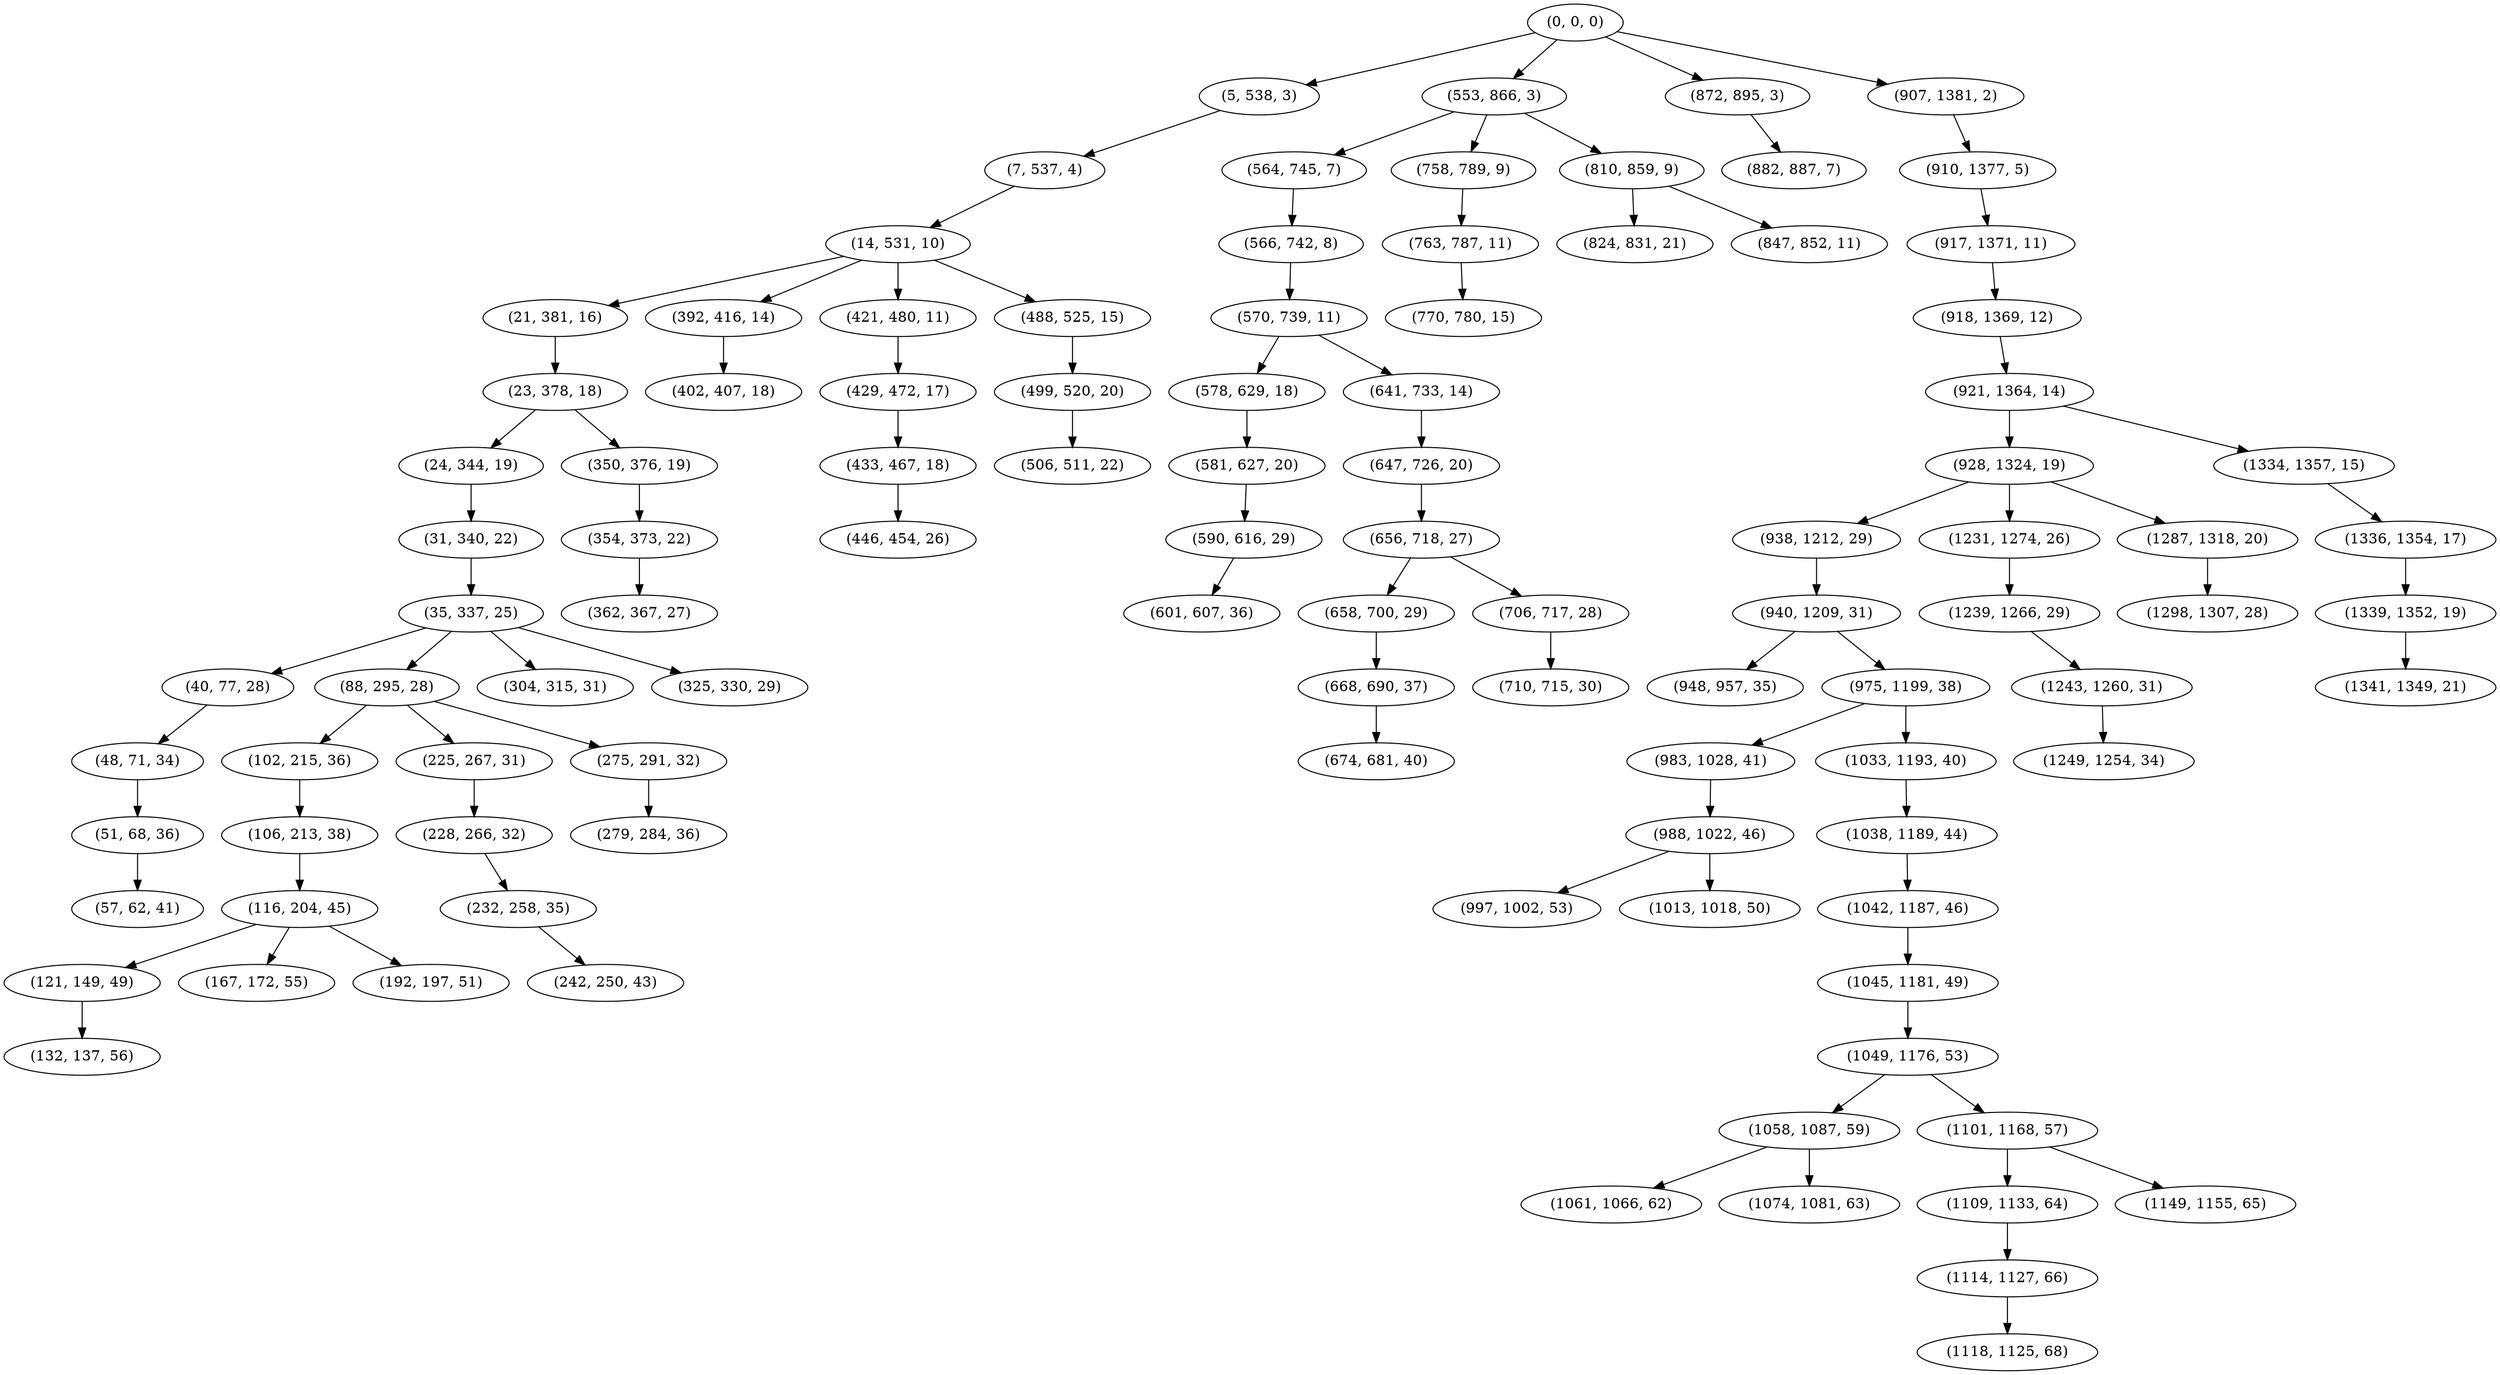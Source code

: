 digraph tree {
    "(0, 0, 0)";
    "(5, 538, 3)";
    "(7, 537, 4)";
    "(14, 531, 10)";
    "(21, 381, 16)";
    "(23, 378, 18)";
    "(24, 344, 19)";
    "(31, 340, 22)";
    "(35, 337, 25)";
    "(40, 77, 28)";
    "(48, 71, 34)";
    "(51, 68, 36)";
    "(57, 62, 41)";
    "(88, 295, 28)";
    "(102, 215, 36)";
    "(106, 213, 38)";
    "(116, 204, 45)";
    "(121, 149, 49)";
    "(132, 137, 56)";
    "(167, 172, 55)";
    "(192, 197, 51)";
    "(225, 267, 31)";
    "(228, 266, 32)";
    "(232, 258, 35)";
    "(242, 250, 43)";
    "(275, 291, 32)";
    "(279, 284, 36)";
    "(304, 315, 31)";
    "(325, 330, 29)";
    "(350, 376, 19)";
    "(354, 373, 22)";
    "(362, 367, 27)";
    "(392, 416, 14)";
    "(402, 407, 18)";
    "(421, 480, 11)";
    "(429, 472, 17)";
    "(433, 467, 18)";
    "(446, 454, 26)";
    "(488, 525, 15)";
    "(499, 520, 20)";
    "(506, 511, 22)";
    "(553, 866, 3)";
    "(564, 745, 7)";
    "(566, 742, 8)";
    "(570, 739, 11)";
    "(578, 629, 18)";
    "(581, 627, 20)";
    "(590, 616, 29)";
    "(601, 607, 36)";
    "(641, 733, 14)";
    "(647, 726, 20)";
    "(656, 718, 27)";
    "(658, 700, 29)";
    "(668, 690, 37)";
    "(674, 681, 40)";
    "(706, 717, 28)";
    "(710, 715, 30)";
    "(758, 789, 9)";
    "(763, 787, 11)";
    "(770, 780, 15)";
    "(810, 859, 9)";
    "(824, 831, 21)";
    "(847, 852, 11)";
    "(872, 895, 3)";
    "(882, 887, 7)";
    "(907, 1381, 2)";
    "(910, 1377, 5)";
    "(917, 1371, 11)";
    "(918, 1369, 12)";
    "(921, 1364, 14)";
    "(928, 1324, 19)";
    "(938, 1212, 29)";
    "(940, 1209, 31)";
    "(948, 957, 35)";
    "(975, 1199, 38)";
    "(983, 1028, 41)";
    "(988, 1022, 46)";
    "(997, 1002, 53)";
    "(1013, 1018, 50)";
    "(1033, 1193, 40)";
    "(1038, 1189, 44)";
    "(1042, 1187, 46)";
    "(1045, 1181, 49)";
    "(1049, 1176, 53)";
    "(1058, 1087, 59)";
    "(1061, 1066, 62)";
    "(1074, 1081, 63)";
    "(1101, 1168, 57)";
    "(1109, 1133, 64)";
    "(1114, 1127, 66)";
    "(1118, 1125, 68)";
    "(1149, 1155, 65)";
    "(1231, 1274, 26)";
    "(1239, 1266, 29)";
    "(1243, 1260, 31)";
    "(1249, 1254, 34)";
    "(1287, 1318, 20)";
    "(1298, 1307, 28)";
    "(1334, 1357, 15)";
    "(1336, 1354, 17)";
    "(1339, 1352, 19)";
    "(1341, 1349, 21)";
    "(0, 0, 0)" -> "(5, 538, 3)";
    "(0, 0, 0)" -> "(553, 866, 3)";
    "(0, 0, 0)" -> "(872, 895, 3)";
    "(0, 0, 0)" -> "(907, 1381, 2)";
    "(5, 538, 3)" -> "(7, 537, 4)";
    "(7, 537, 4)" -> "(14, 531, 10)";
    "(14, 531, 10)" -> "(21, 381, 16)";
    "(14, 531, 10)" -> "(392, 416, 14)";
    "(14, 531, 10)" -> "(421, 480, 11)";
    "(14, 531, 10)" -> "(488, 525, 15)";
    "(21, 381, 16)" -> "(23, 378, 18)";
    "(23, 378, 18)" -> "(24, 344, 19)";
    "(23, 378, 18)" -> "(350, 376, 19)";
    "(24, 344, 19)" -> "(31, 340, 22)";
    "(31, 340, 22)" -> "(35, 337, 25)";
    "(35, 337, 25)" -> "(40, 77, 28)";
    "(35, 337, 25)" -> "(88, 295, 28)";
    "(35, 337, 25)" -> "(304, 315, 31)";
    "(35, 337, 25)" -> "(325, 330, 29)";
    "(40, 77, 28)" -> "(48, 71, 34)";
    "(48, 71, 34)" -> "(51, 68, 36)";
    "(51, 68, 36)" -> "(57, 62, 41)";
    "(88, 295, 28)" -> "(102, 215, 36)";
    "(88, 295, 28)" -> "(225, 267, 31)";
    "(88, 295, 28)" -> "(275, 291, 32)";
    "(102, 215, 36)" -> "(106, 213, 38)";
    "(106, 213, 38)" -> "(116, 204, 45)";
    "(116, 204, 45)" -> "(121, 149, 49)";
    "(116, 204, 45)" -> "(167, 172, 55)";
    "(116, 204, 45)" -> "(192, 197, 51)";
    "(121, 149, 49)" -> "(132, 137, 56)";
    "(225, 267, 31)" -> "(228, 266, 32)";
    "(228, 266, 32)" -> "(232, 258, 35)";
    "(232, 258, 35)" -> "(242, 250, 43)";
    "(275, 291, 32)" -> "(279, 284, 36)";
    "(350, 376, 19)" -> "(354, 373, 22)";
    "(354, 373, 22)" -> "(362, 367, 27)";
    "(392, 416, 14)" -> "(402, 407, 18)";
    "(421, 480, 11)" -> "(429, 472, 17)";
    "(429, 472, 17)" -> "(433, 467, 18)";
    "(433, 467, 18)" -> "(446, 454, 26)";
    "(488, 525, 15)" -> "(499, 520, 20)";
    "(499, 520, 20)" -> "(506, 511, 22)";
    "(553, 866, 3)" -> "(564, 745, 7)";
    "(553, 866, 3)" -> "(758, 789, 9)";
    "(553, 866, 3)" -> "(810, 859, 9)";
    "(564, 745, 7)" -> "(566, 742, 8)";
    "(566, 742, 8)" -> "(570, 739, 11)";
    "(570, 739, 11)" -> "(578, 629, 18)";
    "(570, 739, 11)" -> "(641, 733, 14)";
    "(578, 629, 18)" -> "(581, 627, 20)";
    "(581, 627, 20)" -> "(590, 616, 29)";
    "(590, 616, 29)" -> "(601, 607, 36)";
    "(641, 733, 14)" -> "(647, 726, 20)";
    "(647, 726, 20)" -> "(656, 718, 27)";
    "(656, 718, 27)" -> "(658, 700, 29)";
    "(656, 718, 27)" -> "(706, 717, 28)";
    "(658, 700, 29)" -> "(668, 690, 37)";
    "(668, 690, 37)" -> "(674, 681, 40)";
    "(706, 717, 28)" -> "(710, 715, 30)";
    "(758, 789, 9)" -> "(763, 787, 11)";
    "(763, 787, 11)" -> "(770, 780, 15)";
    "(810, 859, 9)" -> "(824, 831, 21)";
    "(810, 859, 9)" -> "(847, 852, 11)";
    "(872, 895, 3)" -> "(882, 887, 7)";
    "(907, 1381, 2)" -> "(910, 1377, 5)";
    "(910, 1377, 5)" -> "(917, 1371, 11)";
    "(917, 1371, 11)" -> "(918, 1369, 12)";
    "(918, 1369, 12)" -> "(921, 1364, 14)";
    "(921, 1364, 14)" -> "(928, 1324, 19)";
    "(921, 1364, 14)" -> "(1334, 1357, 15)";
    "(928, 1324, 19)" -> "(938, 1212, 29)";
    "(928, 1324, 19)" -> "(1231, 1274, 26)";
    "(928, 1324, 19)" -> "(1287, 1318, 20)";
    "(938, 1212, 29)" -> "(940, 1209, 31)";
    "(940, 1209, 31)" -> "(948, 957, 35)";
    "(940, 1209, 31)" -> "(975, 1199, 38)";
    "(975, 1199, 38)" -> "(983, 1028, 41)";
    "(975, 1199, 38)" -> "(1033, 1193, 40)";
    "(983, 1028, 41)" -> "(988, 1022, 46)";
    "(988, 1022, 46)" -> "(997, 1002, 53)";
    "(988, 1022, 46)" -> "(1013, 1018, 50)";
    "(1033, 1193, 40)" -> "(1038, 1189, 44)";
    "(1038, 1189, 44)" -> "(1042, 1187, 46)";
    "(1042, 1187, 46)" -> "(1045, 1181, 49)";
    "(1045, 1181, 49)" -> "(1049, 1176, 53)";
    "(1049, 1176, 53)" -> "(1058, 1087, 59)";
    "(1049, 1176, 53)" -> "(1101, 1168, 57)";
    "(1058, 1087, 59)" -> "(1061, 1066, 62)";
    "(1058, 1087, 59)" -> "(1074, 1081, 63)";
    "(1101, 1168, 57)" -> "(1109, 1133, 64)";
    "(1101, 1168, 57)" -> "(1149, 1155, 65)";
    "(1109, 1133, 64)" -> "(1114, 1127, 66)";
    "(1114, 1127, 66)" -> "(1118, 1125, 68)";
    "(1231, 1274, 26)" -> "(1239, 1266, 29)";
    "(1239, 1266, 29)" -> "(1243, 1260, 31)";
    "(1243, 1260, 31)" -> "(1249, 1254, 34)";
    "(1287, 1318, 20)" -> "(1298, 1307, 28)";
    "(1334, 1357, 15)" -> "(1336, 1354, 17)";
    "(1336, 1354, 17)" -> "(1339, 1352, 19)";
    "(1339, 1352, 19)" -> "(1341, 1349, 21)";
}
